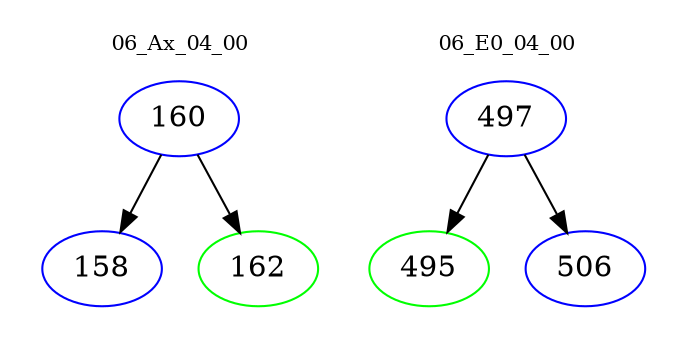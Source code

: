 digraph{
subgraph cluster_0 {
color = white
label = "06_Ax_04_00";
fontsize=10;
T0_160 [label="160", color="blue"]
T0_160 -> T0_158 [color="black"]
T0_158 [label="158", color="blue"]
T0_160 -> T0_162 [color="black"]
T0_162 [label="162", color="green"]
}
subgraph cluster_1 {
color = white
label = "06_E0_04_00";
fontsize=10;
T1_497 [label="497", color="blue"]
T1_497 -> T1_495 [color="black"]
T1_495 [label="495", color="green"]
T1_497 -> T1_506 [color="black"]
T1_506 [label="506", color="blue"]
}
}
